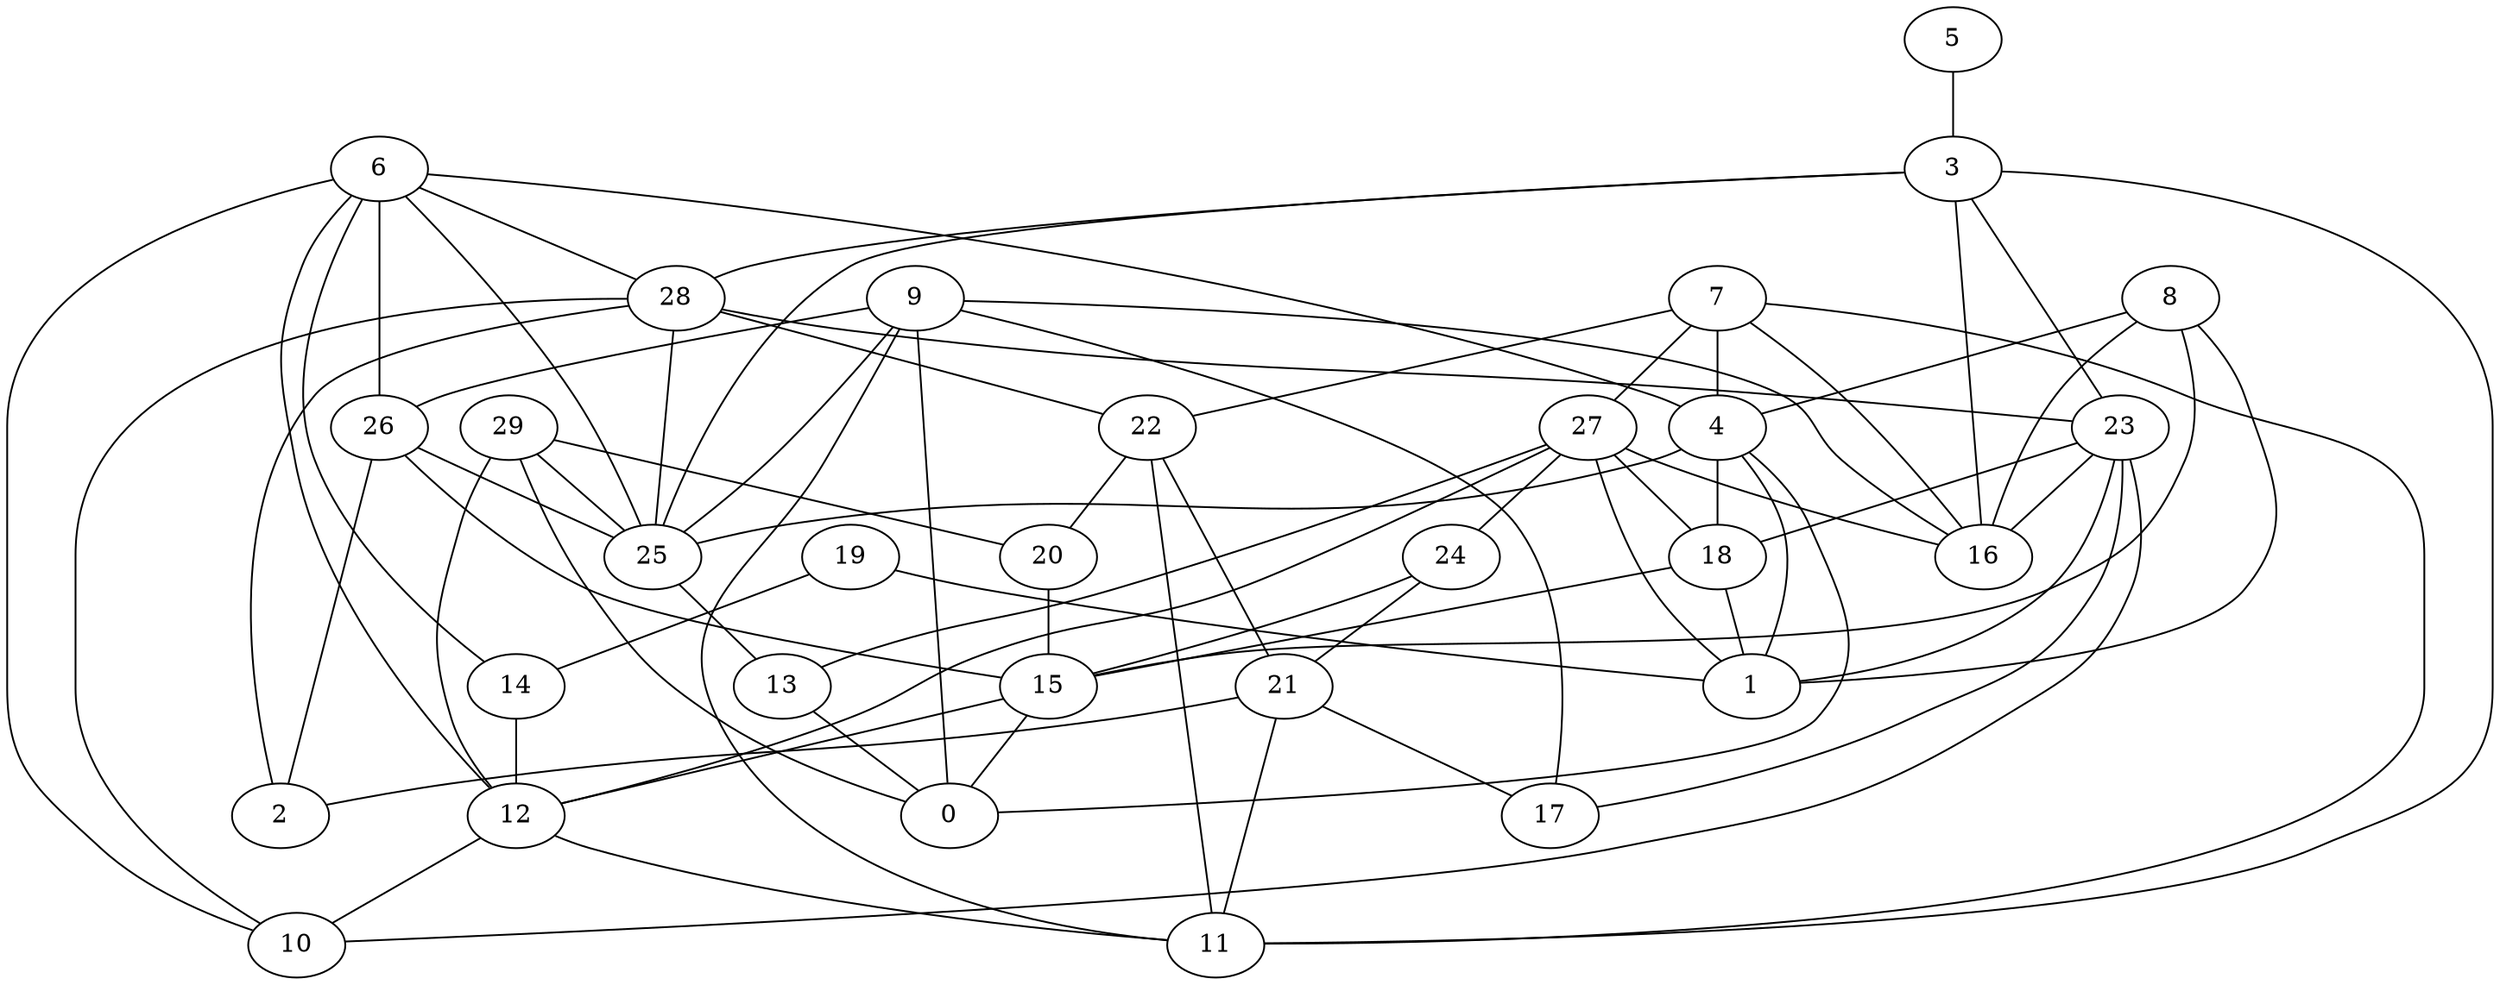 digraph GG_graph {

subgraph G_graph {
edge [color = black]
"18" -> "15" [dir = none]
"12" -> "10" [dir = none]
"12" -> "11" [dir = none]
"29" -> "20" [dir = none]
"29" -> "25" [dir = none]
"15" -> "0" [dir = none]
"9" -> "17" [dir = none]
"9" -> "16" [dir = none]
"22" -> "21" [dir = none]
"4" -> "0" [dir = none]
"4" -> "25" [dir = none]
"27" -> "24" [dir = none]
"27" -> "13" [dir = none]
"27" -> "1" [dir = none]
"27" -> "12" [dir = none]
"27" -> "16" [dir = none]
"28" -> "22" [dir = none]
"28" -> "2" [dir = none]
"28" -> "25" [dir = none]
"7" -> "4" [dir = none]
"19" -> "1" [dir = none]
"3" -> "16" [dir = none]
"3" -> "28" [dir = none]
"6" -> "12" [dir = none]
"14" -> "12" [dir = none]
"26" -> "25" [dir = none]
"5" -> "3" [dir = none]
"23" -> "17" [dir = none]
"8" -> "1" [dir = none]
"21" -> "2" [dir = none]
"6" -> "26" [dir = none]
"6" -> "10" [dir = none]
"25" -> "13" [dir = none]
"28" -> "10" [dir = none]
"9" -> "25" [dir = none]
"27" -> "18" [dir = none]
"23" -> "10" [dir = none]
"6" -> "25" [dir = none]
"6" -> "4" [dir = none]
"29" -> "0" [dir = none]
"24" -> "21" [dir = none]
"7" -> "22" [dir = none]
"9" -> "26" [dir = none]
"9" -> "11" [dir = none]
"7" -> "16" [dir = none]
"7" -> "27" [dir = none]
"26" -> "2" [dir = none]
"19" -> "14" [dir = none]
"21" -> "17" [dir = none]
"8" -> "15" [dir = none]
"24" -> "15" [dir = none]
"28" -> "23" [dir = none]
"7" -> "11" [dir = none]
"4" -> "1" [dir = none]
"22" -> "11" [dir = none]
"8" -> "4" [dir = none]
"3" -> "11" [dir = none]
"29" -> "12" [dir = none]
"9" -> "0" [dir = none]
"18" -> "1" [dir = none]
"23" -> "18" [dir = none]
"4" -> "18" [dir = none]
"22" -> "20" [dir = none]
"26" -> "15" [dir = none]
"6" -> "14" [dir = none]
"3" -> "23" [dir = none]
"6" -> "28" [dir = none]
"8" -> "16" [dir = none]
"23" -> "1" [dir = none]
"3" -> "25" [dir = none]
"15" -> "12" [dir = none]
"23" -> "16" [dir = none]
"21" -> "11" [dir = none]
"20" -> "15" [dir = none]
"13" -> "0" [dir = none]
}

}
